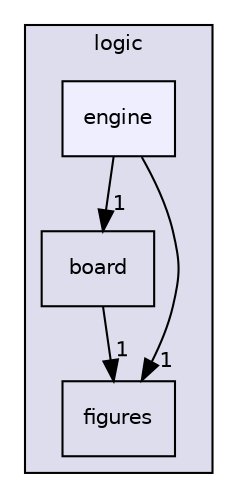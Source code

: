 digraph "src/logic/engine" {
  bgcolor=transparent;
  compound=true
  node [ fontsize="10", fontname="Helvetica"];
  edge [ labelfontsize="10", labelfontname="Helvetica"];
  subgraph clusterdir_3d2e4578fe4cc3b7fa6177047437af5b {
    graph [ bgcolor="#ddddee", pencolor="black", label="logic" fontname="Helvetica", fontsize="10", URL="dir_3d2e4578fe4cc3b7fa6177047437af5b.html"]
  dir_3fe8709595e6aa4a2880a9796bda37c6 [shape=box label="board" URL="dir_3fe8709595e6aa4a2880a9796bda37c6.html"];
  dir_f85fa5b410c455b12b1c74d094257128 [shape=box label="figures" URL="dir_f85fa5b410c455b12b1c74d094257128.html"];
  dir_677b3613deff3cf9cb988b406ac50453 [shape=box, label="engine", style="filled", fillcolor="#eeeeff", pencolor="black", URL="dir_677b3613deff3cf9cb988b406ac50453.html"];
  }
  dir_677b3613deff3cf9cb988b406ac50453->dir_3fe8709595e6aa4a2880a9796bda37c6 [headlabel="1", labeldistance=1.5 headhref="dir_000009_000008.html"];
  dir_677b3613deff3cf9cb988b406ac50453->dir_f85fa5b410c455b12b1c74d094257128 [headlabel="1", labeldistance=1.5 headhref="dir_000009_000010.html"];
  dir_3fe8709595e6aa4a2880a9796bda37c6->dir_f85fa5b410c455b12b1c74d094257128 [headlabel="1", labeldistance=1.5 headhref="dir_000008_000010.html"];
}
